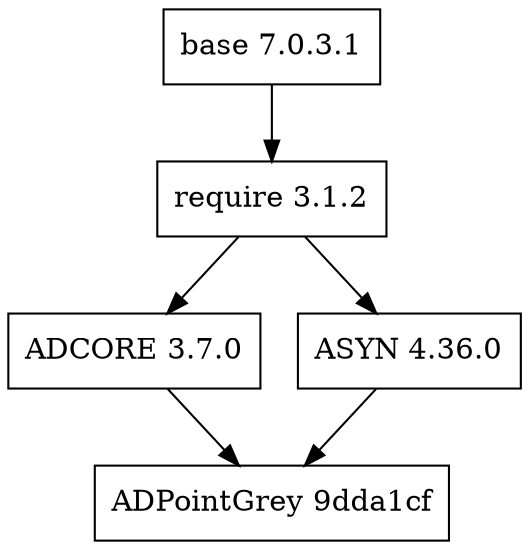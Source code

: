 digraph ADPointGrey {
node [shape=record];
base [label="base 7.0.3.1"]
require [label="require 3.1.2"]
ADCORE [label="ADCORE 3.7.0"]
ASYN [label="ASYN 4.36.0"]
ADPointGrey [label="ADPointGrey 9dda1cf"]
base -> require -> { ADCORE,ASYN } ->  {  ADPointGrey  } 
} 

